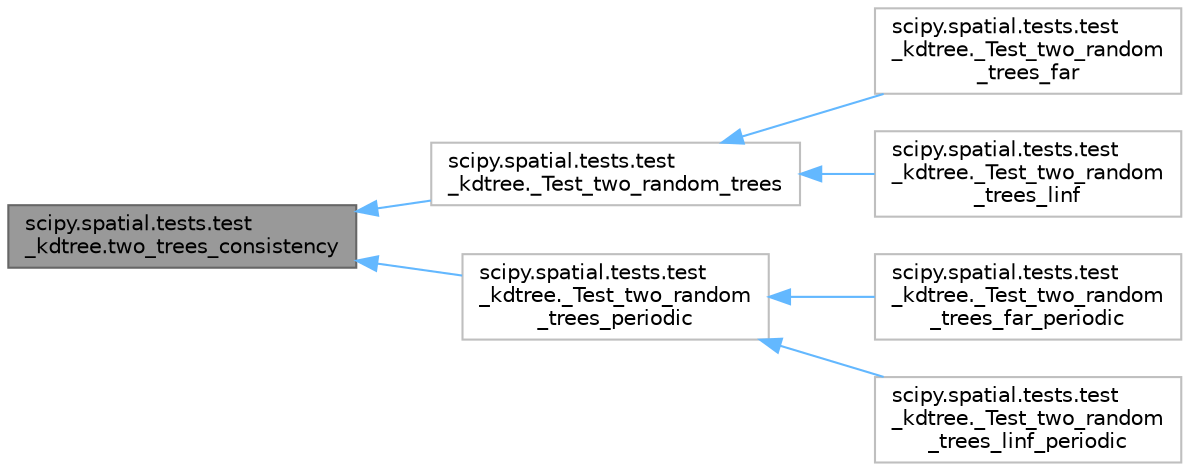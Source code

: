 digraph "scipy.spatial.tests.test_kdtree.two_trees_consistency"
{
 // LATEX_PDF_SIZE
  bgcolor="transparent";
  edge [fontname=Helvetica,fontsize=10,labelfontname=Helvetica,labelfontsize=10];
  node [fontname=Helvetica,fontsize=10,shape=box,height=0.2,width=0.4];
  rankdir="LR";
  Node1 [id="Node000001",label="scipy.spatial.tests.test\l_kdtree.two_trees_consistency",height=0.2,width=0.4,color="gray40", fillcolor="grey60", style="filled", fontcolor="black",tooltip=" "];
  Node1 -> Node2 [id="edge1_Node000001_Node000002",dir="back",color="steelblue1",style="solid",tooltip=" "];
  Node2 [id="Node000002",label="scipy.spatial.tests.test\l_kdtree._Test_two_random_trees",height=0.2,width=0.4,color="grey75", fillcolor="white", style="filled",URL="$dc/deb/classscipy_1_1spatial_1_1tests_1_1test__kdtree_1_1__Test__two__random__trees.html",tooltip=" "];
  Node2 -> Node3 [id="edge2_Node000002_Node000003",dir="back",color="steelblue1",style="solid",tooltip=" "];
  Node3 [id="Node000003",label="scipy.spatial.tests.test\l_kdtree._Test_two_random\l_trees_far",height=0.2,width=0.4,color="grey75", fillcolor="white", style="filled",URL="$d0/dd7/classscipy_1_1spatial_1_1tests_1_1test__kdtree_1_1__Test__two__random__trees__far.html",tooltip=" "];
  Node2 -> Node4 [id="edge3_Node000002_Node000004",dir="back",color="steelblue1",style="solid",tooltip=" "];
  Node4 [id="Node000004",label="scipy.spatial.tests.test\l_kdtree._Test_two_random\l_trees_linf",height=0.2,width=0.4,color="grey75", fillcolor="white", style="filled",URL="$d6/d8b/classscipy_1_1spatial_1_1tests_1_1test__kdtree_1_1__Test__two__random__trees__linf.html",tooltip=" "];
  Node1 -> Node5 [id="edge4_Node000001_Node000005",dir="back",color="steelblue1",style="solid",tooltip=" "];
  Node5 [id="Node000005",label="scipy.spatial.tests.test\l_kdtree._Test_two_random\l_trees_periodic",height=0.2,width=0.4,color="grey75", fillcolor="white", style="filled",URL="$d3/d62/classscipy_1_1spatial_1_1tests_1_1test__kdtree_1_1__Test__two__random__trees__periodic.html",tooltip=" "];
  Node5 -> Node6 [id="edge5_Node000005_Node000006",dir="back",color="steelblue1",style="solid",tooltip=" "];
  Node6 [id="Node000006",label="scipy.spatial.tests.test\l_kdtree._Test_two_random\l_trees_far_periodic",height=0.2,width=0.4,color="grey75", fillcolor="white", style="filled",URL="$dd/d53/classscipy_1_1spatial_1_1tests_1_1test__kdtree_1_1__Test__two__random__trees__far__periodic.html",tooltip=" "];
  Node5 -> Node7 [id="edge6_Node000005_Node000007",dir="back",color="steelblue1",style="solid",tooltip=" "];
  Node7 [id="Node000007",label="scipy.spatial.tests.test\l_kdtree._Test_two_random\l_trees_linf_periodic",height=0.2,width=0.4,color="grey75", fillcolor="white", style="filled",URL="$d7/d07/classscipy_1_1spatial_1_1tests_1_1test__kdtree_1_1__Test__two__random__trees__linf__periodic.html",tooltip=" "];
}
